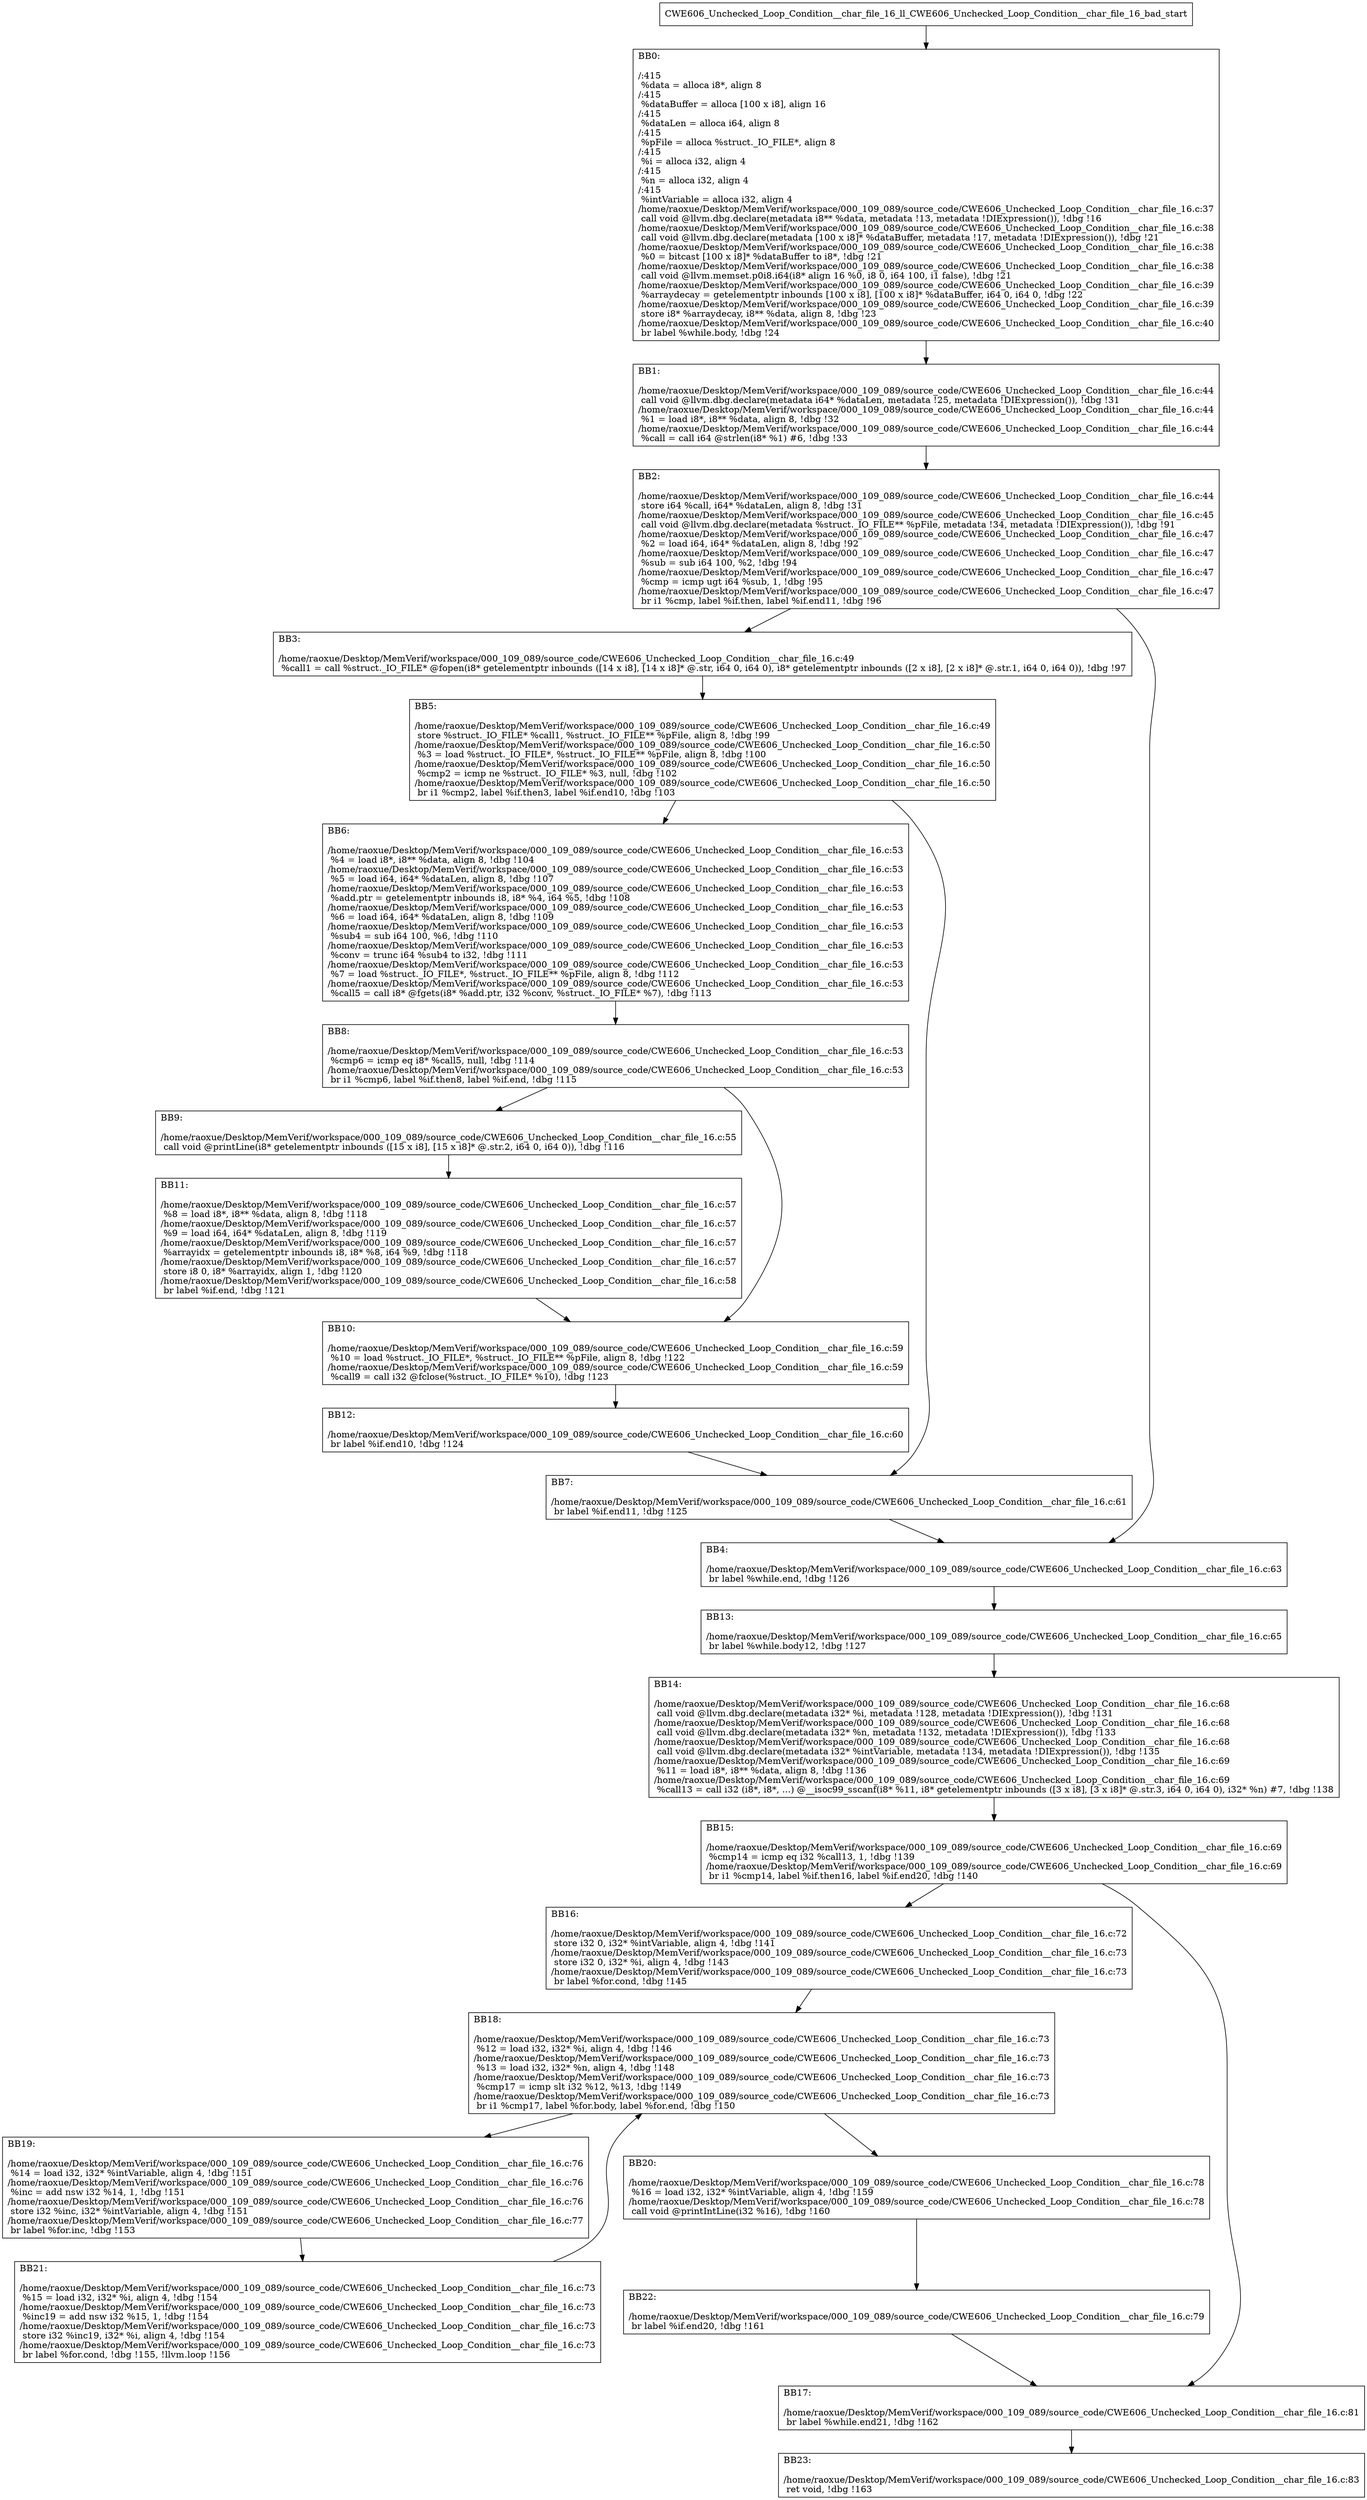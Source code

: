 digraph "CFG for'CWE606_Unchecked_Loop_Condition__char_file_16_ll_CWE606_Unchecked_Loop_Condition__char_file_16_bad' function" {
	BBCWE606_Unchecked_Loop_Condition__char_file_16_ll_CWE606_Unchecked_Loop_Condition__char_file_16_bad_start[shape=record,label="{CWE606_Unchecked_Loop_Condition__char_file_16_ll_CWE606_Unchecked_Loop_Condition__char_file_16_bad_start}"];
	BBCWE606_Unchecked_Loop_Condition__char_file_16_ll_CWE606_Unchecked_Loop_Condition__char_file_16_bad_start-> CWE606_Unchecked_Loop_Condition__char_file_16_ll_CWE606_Unchecked_Loop_Condition__char_file_16_badBB0;
	CWE606_Unchecked_Loop_Condition__char_file_16_ll_CWE606_Unchecked_Loop_Condition__char_file_16_badBB0 [shape=record, label="{BB0:\l\l/:415\l
  %data = alloca i8*, align 8\l
/:415\l
  %dataBuffer = alloca [100 x i8], align 16\l
/:415\l
  %dataLen = alloca i64, align 8\l
/:415\l
  %pFile = alloca %struct._IO_FILE*, align 8\l
/:415\l
  %i = alloca i32, align 4\l
/:415\l
  %n = alloca i32, align 4\l
/:415\l
  %intVariable = alloca i32, align 4\l
/home/raoxue/Desktop/MemVerif/workspace/000_109_089/source_code/CWE606_Unchecked_Loop_Condition__char_file_16.c:37\l
  call void @llvm.dbg.declare(metadata i8** %data, metadata !13, metadata !DIExpression()), !dbg !16\l
/home/raoxue/Desktop/MemVerif/workspace/000_109_089/source_code/CWE606_Unchecked_Loop_Condition__char_file_16.c:38\l
  call void @llvm.dbg.declare(metadata [100 x i8]* %dataBuffer, metadata !17, metadata !DIExpression()), !dbg !21\l
/home/raoxue/Desktop/MemVerif/workspace/000_109_089/source_code/CWE606_Unchecked_Loop_Condition__char_file_16.c:38\l
  %0 = bitcast [100 x i8]* %dataBuffer to i8*, !dbg !21\l
/home/raoxue/Desktop/MemVerif/workspace/000_109_089/source_code/CWE606_Unchecked_Loop_Condition__char_file_16.c:38\l
  call void @llvm.memset.p0i8.i64(i8* align 16 %0, i8 0, i64 100, i1 false), !dbg !21\l
/home/raoxue/Desktop/MemVerif/workspace/000_109_089/source_code/CWE606_Unchecked_Loop_Condition__char_file_16.c:39\l
  %arraydecay = getelementptr inbounds [100 x i8], [100 x i8]* %dataBuffer, i64 0, i64 0, !dbg !22\l
/home/raoxue/Desktop/MemVerif/workspace/000_109_089/source_code/CWE606_Unchecked_Loop_Condition__char_file_16.c:39\l
  store i8* %arraydecay, i8** %data, align 8, !dbg !23\l
/home/raoxue/Desktop/MemVerif/workspace/000_109_089/source_code/CWE606_Unchecked_Loop_Condition__char_file_16.c:40\l
  br label %while.body, !dbg !24\l
}"];
	CWE606_Unchecked_Loop_Condition__char_file_16_ll_CWE606_Unchecked_Loop_Condition__char_file_16_badBB0-> CWE606_Unchecked_Loop_Condition__char_file_16_ll_CWE606_Unchecked_Loop_Condition__char_file_16_badBB1;
	CWE606_Unchecked_Loop_Condition__char_file_16_ll_CWE606_Unchecked_Loop_Condition__char_file_16_badBB1 [shape=record, label="{BB1:\l\l/home/raoxue/Desktop/MemVerif/workspace/000_109_089/source_code/CWE606_Unchecked_Loop_Condition__char_file_16.c:44\l
  call void @llvm.dbg.declare(metadata i64* %dataLen, metadata !25, metadata !DIExpression()), !dbg !31\l
/home/raoxue/Desktop/MemVerif/workspace/000_109_089/source_code/CWE606_Unchecked_Loop_Condition__char_file_16.c:44\l
  %1 = load i8*, i8** %data, align 8, !dbg !32\l
/home/raoxue/Desktop/MemVerif/workspace/000_109_089/source_code/CWE606_Unchecked_Loop_Condition__char_file_16.c:44\l
  %call = call i64 @strlen(i8* %1) #6, !dbg !33\l
}"];
	CWE606_Unchecked_Loop_Condition__char_file_16_ll_CWE606_Unchecked_Loop_Condition__char_file_16_badBB1-> CWE606_Unchecked_Loop_Condition__char_file_16_ll_CWE606_Unchecked_Loop_Condition__char_file_16_badBB2;
	CWE606_Unchecked_Loop_Condition__char_file_16_ll_CWE606_Unchecked_Loop_Condition__char_file_16_badBB2 [shape=record, label="{BB2:\l\l/home/raoxue/Desktop/MemVerif/workspace/000_109_089/source_code/CWE606_Unchecked_Loop_Condition__char_file_16.c:44\l
  store i64 %call, i64* %dataLen, align 8, !dbg !31\l
/home/raoxue/Desktop/MemVerif/workspace/000_109_089/source_code/CWE606_Unchecked_Loop_Condition__char_file_16.c:45\l
  call void @llvm.dbg.declare(metadata %struct._IO_FILE** %pFile, metadata !34, metadata !DIExpression()), !dbg !91\l
/home/raoxue/Desktop/MemVerif/workspace/000_109_089/source_code/CWE606_Unchecked_Loop_Condition__char_file_16.c:47\l
  %2 = load i64, i64* %dataLen, align 8, !dbg !92\l
/home/raoxue/Desktop/MemVerif/workspace/000_109_089/source_code/CWE606_Unchecked_Loop_Condition__char_file_16.c:47\l
  %sub = sub i64 100, %2, !dbg !94\l
/home/raoxue/Desktop/MemVerif/workspace/000_109_089/source_code/CWE606_Unchecked_Loop_Condition__char_file_16.c:47\l
  %cmp = icmp ugt i64 %sub, 1, !dbg !95\l
/home/raoxue/Desktop/MemVerif/workspace/000_109_089/source_code/CWE606_Unchecked_Loop_Condition__char_file_16.c:47\l
  br i1 %cmp, label %if.then, label %if.end11, !dbg !96\l
}"];
	CWE606_Unchecked_Loop_Condition__char_file_16_ll_CWE606_Unchecked_Loop_Condition__char_file_16_badBB2-> CWE606_Unchecked_Loop_Condition__char_file_16_ll_CWE606_Unchecked_Loop_Condition__char_file_16_badBB3;
	CWE606_Unchecked_Loop_Condition__char_file_16_ll_CWE606_Unchecked_Loop_Condition__char_file_16_badBB2-> CWE606_Unchecked_Loop_Condition__char_file_16_ll_CWE606_Unchecked_Loop_Condition__char_file_16_badBB4;
	CWE606_Unchecked_Loop_Condition__char_file_16_ll_CWE606_Unchecked_Loop_Condition__char_file_16_badBB3 [shape=record, label="{BB3:\l\l/home/raoxue/Desktop/MemVerif/workspace/000_109_089/source_code/CWE606_Unchecked_Loop_Condition__char_file_16.c:49\l
  %call1 = call %struct._IO_FILE* @fopen(i8* getelementptr inbounds ([14 x i8], [14 x i8]* @.str, i64 0, i64 0), i8* getelementptr inbounds ([2 x i8], [2 x i8]* @.str.1, i64 0, i64 0)), !dbg !97\l
}"];
	CWE606_Unchecked_Loop_Condition__char_file_16_ll_CWE606_Unchecked_Loop_Condition__char_file_16_badBB3-> CWE606_Unchecked_Loop_Condition__char_file_16_ll_CWE606_Unchecked_Loop_Condition__char_file_16_badBB5;
	CWE606_Unchecked_Loop_Condition__char_file_16_ll_CWE606_Unchecked_Loop_Condition__char_file_16_badBB5 [shape=record, label="{BB5:\l\l/home/raoxue/Desktop/MemVerif/workspace/000_109_089/source_code/CWE606_Unchecked_Loop_Condition__char_file_16.c:49\l
  store %struct._IO_FILE* %call1, %struct._IO_FILE** %pFile, align 8, !dbg !99\l
/home/raoxue/Desktop/MemVerif/workspace/000_109_089/source_code/CWE606_Unchecked_Loop_Condition__char_file_16.c:50\l
  %3 = load %struct._IO_FILE*, %struct._IO_FILE** %pFile, align 8, !dbg !100\l
/home/raoxue/Desktop/MemVerif/workspace/000_109_089/source_code/CWE606_Unchecked_Loop_Condition__char_file_16.c:50\l
  %cmp2 = icmp ne %struct._IO_FILE* %3, null, !dbg !102\l
/home/raoxue/Desktop/MemVerif/workspace/000_109_089/source_code/CWE606_Unchecked_Loop_Condition__char_file_16.c:50\l
  br i1 %cmp2, label %if.then3, label %if.end10, !dbg !103\l
}"];
	CWE606_Unchecked_Loop_Condition__char_file_16_ll_CWE606_Unchecked_Loop_Condition__char_file_16_badBB5-> CWE606_Unchecked_Loop_Condition__char_file_16_ll_CWE606_Unchecked_Loop_Condition__char_file_16_badBB6;
	CWE606_Unchecked_Loop_Condition__char_file_16_ll_CWE606_Unchecked_Loop_Condition__char_file_16_badBB5-> CWE606_Unchecked_Loop_Condition__char_file_16_ll_CWE606_Unchecked_Loop_Condition__char_file_16_badBB7;
	CWE606_Unchecked_Loop_Condition__char_file_16_ll_CWE606_Unchecked_Loop_Condition__char_file_16_badBB6 [shape=record, label="{BB6:\l\l/home/raoxue/Desktop/MemVerif/workspace/000_109_089/source_code/CWE606_Unchecked_Loop_Condition__char_file_16.c:53\l
  %4 = load i8*, i8** %data, align 8, !dbg !104\l
/home/raoxue/Desktop/MemVerif/workspace/000_109_089/source_code/CWE606_Unchecked_Loop_Condition__char_file_16.c:53\l
  %5 = load i64, i64* %dataLen, align 8, !dbg !107\l
/home/raoxue/Desktop/MemVerif/workspace/000_109_089/source_code/CWE606_Unchecked_Loop_Condition__char_file_16.c:53\l
  %add.ptr = getelementptr inbounds i8, i8* %4, i64 %5, !dbg !108\l
/home/raoxue/Desktop/MemVerif/workspace/000_109_089/source_code/CWE606_Unchecked_Loop_Condition__char_file_16.c:53\l
  %6 = load i64, i64* %dataLen, align 8, !dbg !109\l
/home/raoxue/Desktop/MemVerif/workspace/000_109_089/source_code/CWE606_Unchecked_Loop_Condition__char_file_16.c:53\l
  %sub4 = sub i64 100, %6, !dbg !110\l
/home/raoxue/Desktop/MemVerif/workspace/000_109_089/source_code/CWE606_Unchecked_Loop_Condition__char_file_16.c:53\l
  %conv = trunc i64 %sub4 to i32, !dbg !111\l
/home/raoxue/Desktop/MemVerif/workspace/000_109_089/source_code/CWE606_Unchecked_Loop_Condition__char_file_16.c:53\l
  %7 = load %struct._IO_FILE*, %struct._IO_FILE** %pFile, align 8, !dbg !112\l
/home/raoxue/Desktop/MemVerif/workspace/000_109_089/source_code/CWE606_Unchecked_Loop_Condition__char_file_16.c:53\l
  %call5 = call i8* @fgets(i8* %add.ptr, i32 %conv, %struct._IO_FILE* %7), !dbg !113\l
}"];
	CWE606_Unchecked_Loop_Condition__char_file_16_ll_CWE606_Unchecked_Loop_Condition__char_file_16_badBB6-> CWE606_Unchecked_Loop_Condition__char_file_16_ll_CWE606_Unchecked_Loop_Condition__char_file_16_badBB8;
	CWE606_Unchecked_Loop_Condition__char_file_16_ll_CWE606_Unchecked_Loop_Condition__char_file_16_badBB8 [shape=record, label="{BB8:\l\l/home/raoxue/Desktop/MemVerif/workspace/000_109_089/source_code/CWE606_Unchecked_Loop_Condition__char_file_16.c:53\l
  %cmp6 = icmp eq i8* %call5, null, !dbg !114\l
/home/raoxue/Desktop/MemVerif/workspace/000_109_089/source_code/CWE606_Unchecked_Loop_Condition__char_file_16.c:53\l
  br i1 %cmp6, label %if.then8, label %if.end, !dbg !115\l
}"];
	CWE606_Unchecked_Loop_Condition__char_file_16_ll_CWE606_Unchecked_Loop_Condition__char_file_16_badBB8-> CWE606_Unchecked_Loop_Condition__char_file_16_ll_CWE606_Unchecked_Loop_Condition__char_file_16_badBB9;
	CWE606_Unchecked_Loop_Condition__char_file_16_ll_CWE606_Unchecked_Loop_Condition__char_file_16_badBB8-> CWE606_Unchecked_Loop_Condition__char_file_16_ll_CWE606_Unchecked_Loop_Condition__char_file_16_badBB10;
	CWE606_Unchecked_Loop_Condition__char_file_16_ll_CWE606_Unchecked_Loop_Condition__char_file_16_badBB9 [shape=record, label="{BB9:\l\l/home/raoxue/Desktop/MemVerif/workspace/000_109_089/source_code/CWE606_Unchecked_Loop_Condition__char_file_16.c:55\l
  call void @printLine(i8* getelementptr inbounds ([15 x i8], [15 x i8]* @.str.2, i64 0, i64 0)), !dbg !116\l
}"];
	CWE606_Unchecked_Loop_Condition__char_file_16_ll_CWE606_Unchecked_Loop_Condition__char_file_16_badBB9-> CWE606_Unchecked_Loop_Condition__char_file_16_ll_CWE606_Unchecked_Loop_Condition__char_file_16_badBB11;
	CWE606_Unchecked_Loop_Condition__char_file_16_ll_CWE606_Unchecked_Loop_Condition__char_file_16_badBB11 [shape=record, label="{BB11:\l\l/home/raoxue/Desktop/MemVerif/workspace/000_109_089/source_code/CWE606_Unchecked_Loop_Condition__char_file_16.c:57\l
  %8 = load i8*, i8** %data, align 8, !dbg !118\l
/home/raoxue/Desktop/MemVerif/workspace/000_109_089/source_code/CWE606_Unchecked_Loop_Condition__char_file_16.c:57\l
  %9 = load i64, i64* %dataLen, align 8, !dbg !119\l
/home/raoxue/Desktop/MemVerif/workspace/000_109_089/source_code/CWE606_Unchecked_Loop_Condition__char_file_16.c:57\l
  %arrayidx = getelementptr inbounds i8, i8* %8, i64 %9, !dbg !118\l
/home/raoxue/Desktop/MemVerif/workspace/000_109_089/source_code/CWE606_Unchecked_Loop_Condition__char_file_16.c:57\l
  store i8 0, i8* %arrayidx, align 1, !dbg !120\l
/home/raoxue/Desktop/MemVerif/workspace/000_109_089/source_code/CWE606_Unchecked_Loop_Condition__char_file_16.c:58\l
  br label %if.end, !dbg !121\l
}"];
	CWE606_Unchecked_Loop_Condition__char_file_16_ll_CWE606_Unchecked_Loop_Condition__char_file_16_badBB11-> CWE606_Unchecked_Loop_Condition__char_file_16_ll_CWE606_Unchecked_Loop_Condition__char_file_16_badBB10;
	CWE606_Unchecked_Loop_Condition__char_file_16_ll_CWE606_Unchecked_Loop_Condition__char_file_16_badBB10 [shape=record, label="{BB10:\l\l/home/raoxue/Desktop/MemVerif/workspace/000_109_089/source_code/CWE606_Unchecked_Loop_Condition__char_file_16.c:59\l
  %10 = load %struct._IO_FILE*, %struct._IO_FILE** %pFile, align 8, !dbg !122\l
/home/raoxue/Desktop/MemVerif/workspace/000_109_089/source_code/CWE606_Unchecked_Loop_Condition__char_file_16.c:59\l
  %call9 = call i32 @fclose(%struct._IO_FILE* %10), !dbg !123\l
}"];
	CWE606_Unchecked_Loop_Condition__char_file_16_ll_CWE606_Unchecked_Loop_Condition__char_file_16_badBB10-> CWE606_Unchecked_Loop_Condition__char_file_16_ll_CWE606_Unchecked_Loop_Condition__char_file_16_badBB12;
	CWE606_Unchecked_Loop_Condition__char_file_16_ll_CWE606_Unchecked_Loop_Condition__char_file_16_badBB12 [shape=record, label="{BB12:\l\l/home/raoxue/Desktop/MemVerif/workspace/000_109_089/source_code/CWE606_Unchecked_Loop_Condition__char_file_16.c:60\l
  br label %if.end10, !dbg !124\l
}"];
	CWE606_Unchecked_Loop_Condition__char_file_16_ll_CWE606_Unchecked_Loop_Condition__char_file_16_badBB12-> CWE606_Unchecked_Loop_Condition__char_file_16_ll_CWE606_Unchecked_Loop_Condition__char_file_16_badBB7;
	CWE606_Unchecked_Loop_Condition__char_file_16_ll_CWE606_Unchecked_Loop_Condition__char_file_16_badBB7 [shape=record, label="{BB7:\l\l/home/raoxue/Desktop/MemVerif/workspace/000_109_089/source_code/CWE606_Unchecked_Loop_Condition__char_file_16.c:61\l
  br label %if.end11, !dbg !125\l
}"];
	CWE606_Unchecked_Loop_Condition__char_file_16_ll_CWE606_Unchecked_Loop_Condition__char_file_16_badBB7-> CWE606_Unchecked_Loop_Condition__char_file_16_ll_CWE606_Unchecked_Loop_Condition__char_file_16_badBB4;
	CWE606_Unchecked_Loop_Condition__char_file_16_ll_CWE606_Unchecked_Loop_Condition__char_file_16_badBB4 [shape=record, label="{BB4:\l\l/home/raoxue/Desktop/MemVerif/workspace/000_109_089/source_code/CWE606_Unchecked_Loop_Condition__char_file_16.c:63\l
  br label %while.end, !dbg !126\l
}"];
	CWE606_Unchecked_Loop_Condition__char_file_16_ll_CWE606_Unchecked_Loop_Condition__char_file_16_badBB4-> CWE606_Unchecked_Loop_Condition__char_file_16_ll_CWE606_Unchecked_Loop_Condition__char_file_16_badBB13;
	CWE606_Unchecked_Loop_Condition__char_file_16_ll_CWE606_Unchecked_Loop_Condition__char_file_16_badBB13 [shape=record, label="{BB13:\l\l/home/raoxue/Desktop/MemVerif/workspace/000_109_089/source_code/CWE606_Unchecked_Loop_Condition__char_file_16.c:65\l
  br label %while.body12, !dbg !127\l
}"];
	CWE606_Unchecked_Loop_Condition__char_file_16_ll_CWE606_Unchecked_Loop_Condition__char_file_16_badBB13-> CWE606_Unchecked_Loop_Condition__char_file_16_ll_CWE606_Unchecked_Loop_Condition__char_file_16_badBB14;
	CWE606_Unchecked_Loop_Condition__char_file_16_ll_CWE606_Unchecked_Loop_Condition__char_file_16_badBB14 [shape=record, label="{BB14:\l\l/home/raoxue/Desktop/MemVerif/workspace/000_109_089/source_code/CWE606_Unchecked_Loop_Condition__char_file_16.c:68\l
  call void @llvm.dbg.declare(metadata i32* %i, metadata !128, metadata !DIExpression()), !dbg !131\l
/home/raoxue/Desktop/MemVerif/workspace/000_109_089/source_code/CWE606_Unchecked_Loop_Condition__char_file_16.c:68\l
  call void @llvm.dbg.declare(metadata i32* %n, metadata !132, metadata !DIExpression()), !dbg !133\l
/home/raoxue/Desktop/MemVerif/workspace/000_109_089/source_code/CWE606_Unchecked_Loop_Condition__char_file_16.c:68\l
  call void @llvm.dbg.declare(metadata i32* %intVariable, metadata !134, metadata !DIExpression()), !dbg !135\l
/home/raoxue/Desktop/MemVerif/workspace/000_109_089/source_code/CWE606_Unchecked_Loop_Condition__char_file_16.c:69\l
  %11 = load i8*, i8** %data, align 8, !dbg !136\l
/home/raoxue/Desktop/MemVerif/workspace/000_109_089/source_code/CWE606_Unchecked_Loop_Condition__char_file_16.c:69\l
  %call13 = call i32 (i8*, i8*, ...) @__isoc99_sscanf(i8* %11, i8* getelementptr inbounds ([3 x i8], [3 x i8]* @.str.3, i64 0, i64 0), i32* %n) #7, !dbg !138\l
}"];
	CWE606_Unchecked_Loop_Condition__char_file_16_ll_CWE606_Unchecked_Loop_Condition__char_file_16_badBB14-> CWE606_Unchecked_Loop_Condition__char_file_16_ll_CWE606_Unchecked_Loop_Condition__char_file_16_badBB15;
	CWE606_Unchecked_Loop_Condition__char_file_16_ll_CWE606_Unchecked_Loop_Condition__char_file_16_badBB15 [shape=record, label="{BB15:\l\l/home/raoxue/Desktop/MemVerif/workspace/000_109_089/source_code/CWE606_Unchecked_Loop_Condition__char_file_16.c:69\l
  %cmp14 = icmp eq i32 %call13, 1, !dbg !139\l
/home/raoxue/Desktop/MemVerif/workspace/000_109_089/source_code/CWE606_Unchecked_Loop_Condition__char_file_16.c:69\l
  br i1 %cmp14, label %if.then16, label %if.end20, !dbg !140\l
}"];
	CWE606_Unchecked_Loop_Condition__char_file_16_ll_CWE606_Unchecked_Loop_Condition__char_file_16_badBB15-> CWE606_Unchecked_Loop_Condition__char_file_16_ll_CWE606_Unchecked_Loop_Condition__char_file_16_badBB16;
	CWE606_Unchecked_Loop_Condition__char_file_16_ll_CWE606_Unchecked_Loop_Condition__char_file_16_badBB15-> CWE606_Unchecked_Loop_Condition__char_file_16_ll_CWE606_Unchecked_Loop_Condition__char_file_16_badBB17;
	CWE606_Unchecked_Loop_Condition__char_file_16_ll_CWE606_Unchecked_Loop_Condition__char_file_16_badBB16 [shape=record, label="{BB16:\l\l/home/raoxue/Desktop/MemVerif/workspace/000_109_089/source_code/CWE606_Unchecked_Loop_Condition__char_file_16.c:72\l
  store i32 0, i32* %intVariable, align 4, !dbg !141\l
/home/raoxue/Desktop/MemVerif/workspace/000_109_089/source_code/CWE606_Unchecked_Loop_Condition__char_file_16.c:73\l
  store i32 0, i32* %i, align 4, !dbg !143\l
/home/raoxue/Desktop/MemVerif/workspace/000_109_089/source_code/CWE606_Unchecked_Loop_Condition__char_file_16.c:73\l
  br label %for.cond, !dbg !145\l
}"];
	CWE606_Unchecked_Loop_Condition__char_file_16_ll_CWE606_Unchecked_Loop_Condition__char_file_16_badBB16-> CWE606_Unchecked_Loop_Condition__char_file_16_ll_CWE606_Unchecked_Loop_Condition__char_file_16_badBB18;
	CWE606_Unchecked_Loop_Condition__char_file_16_ll_CWE606_Unchecked_Loop_Condition__char_file_16_badBB18 [shape=record, label="{BB18:\l\l/home/raoxue/Desktop/MemVerif/workspace/000_109_089/source_code/CWE606_Unchecked_Loop_Condition__char_file_16.c:73\l
  %12 = load i32, i32* %i, align 4, !dbg !146\l
/home/raoxue/Desktop/MemVerif/workspace/000_109_089/source_code/CWE606_Unchecked_Loop_Condition__char_file_16.c:73\l
  %13 = load i32, i32* %n, align 4, !dbg !148\l
/home/raoxue/Desktop/MemVerif/workspace/000_109_089/source_code/CWE606_Unchecked_Loop_Condition__char_file_16.c:73\l
  %cmp17 = icmp slt i32 %12, %13, !dbg !149\l
/home/raoxue/Desktop/MemVerif/workspace/000_109_089/source_code/CWE606_Unchecked_Loop_Condition__char_file_16.c:73\l
  br i1 %cmp17, label %for.body, label %for.end, !dbg !150\l
}"];
	CWE606_Unchecked_Loop_Condition__char_file_16_ll_CWE606_Unchecked_Loop_Condition__char_file_16_badBB18-> CWE606_Unchecked_Loop_Condition__char_file_16_ll_CWE606_Unchecked_Loop_Condition__char_file_16_badBB19;
	CWE606_Unchecked_Loop_Condition__char_file_16_ll_CWE606_Unchecked_Loop_Condition__char_file_16_badBB18-> CWE606_Unchecked_Loop_Condition__char_file_16_ll_CWE606_Unchecked_Loop_Condition__char_file_16_badBB20;
	CWE606_Unchecked_Loop_Condition__char_file_16_ll_CWE606_Unchecked_Loop_Condition__char_file_16_badBB19 [shape=record, label="{BB19:\l\l/home/raoxue/Desktop/MemVerif/workspace/000_109_089/source_code/CWE606_Unchecked_Loop_Condition__char_file_16.c:76\l
  %14 = load i32, i32* %intVariable, align 4, !dbg !151\l
/home/raoxue/Desktop/MemVerif/workspace/000_109_089/source_code/CWE606_Unchecked_Loop_Condition__char_file_16.c:76\l
  %inc = add nsw i32 %14, 1, !dbg !151\l
/home/raoxue/Desktop/MemVerif/workspace/000_109_089/source_code/CWE606_Unchecked_Loop_Condition__char_file_16.c:76\l
  store i32 %inc, i32* %intVariable, align 4, !dbg !151\l
/home/raoxue/Desktop/MemVerif/workspace/000_109_089/source_code/CWE606_Unchecked_Loop_Condition__char_file_16.c:77\l
  br label %for.inc, !dbg !153\l
}"];
	CWE606_Unchecked_Loop_Condition__char_file_16_ll_CWE606_Unchecked_Loop_Condition__char_file_16_badBB19-> CWE606_Unchecked_Loop_Condition__char_file_16_ll_CWE606_Unchecked_Loop_Condition__char_file_16_badBB21;
	CWE606_Unchecked_Loop_Condition__char_file_16_ll_CWE606_Unchecked_Loop_Condition__char_file_16_badBB21 [shape=record, label="{BB21:\l\l/home/raoxue/Desktop/MemVerif/workspace/000_109_089/source_code/CWE606_Unchecked_Loop_Condition__char_file_16.c:73\l
  %15 = load i32, i32* %i, align 4, !dbg !154\l
/home/raoxue/Desktop/MemVerif/workspace/000_109_089/source_code/CWE606_Unchecked_Loop_Condition__char_file_16.c:73\l
  %inc19 = add nsw i32 %15, 1, !dbg !154\l
/home/raoxue/Desktop/MemVerif/workspace/000_109_089/source_code/CWE606_Unchecked_Loop_Condition__char_file_16.c:73\l
  store i32 %inc19, i32* %i, align 4, !dbg !154\l
/home/raoxue/Desktop/MemVerif/workspace/000_109_089/source_code/CWE606_Unchecked_Loop_Condition__char_file_16.c:73\l
  br label %for.cond, !dbg !155, !llvm.loop !156\l
}"];
	CWE606_Unchecked_Loop_Condition__char_file_16_ll_CWE606_Unchecked_Loop_Condition__char_file_16_badBB21-> CWE606_Unchecked_Loop_Condition__char_file_16_ll_CWE606_Unchecked_Loop_Condition__char_file_16_badBB18;
	CWE606_Unchecked_Loop_Condition__char_file_16_ll_CWE606_Unchecked_Loop_Condition__char_file_16_badBB20 [shape=record, label="{BB20:\l\l/home/raoxue/Desktop/MemVerif/workspace/000_109_089/source_code/CWE606_Unchecked_Loop_Condition__char_file_16.c:78\l
  %16 = load i32, i32* %intVariable, align 4, !dbg !159\l
/home/raoxue/Desktop/MemVerif/workspace/000_109_089/source_code/CWE606_Unchecked_Loop_Condition__char_file_16.c:78\l
  call void @printIntLine(i32 %16), !dbg !160\l
}"];
	CWE606_Unchecked_Loop_Condition__char_file_16_ll_CWE606_Unchecked_Loop_Condition__char_file_16_badBB20-> CWE606_Unchecked_Loop_Condition__char_file_16_ll_CWE606_Unchecked_Loop_Condition__char_file_16_badBB22;
	CWE606_Unchecked_Loop_Condition__char_file_16_ll_CWE606_Unchecked_Loop_Condition__char_file_16_badBB22 [shape=record, label="{BB22:\l\l/home/raoxue/Desktop/MemVerif/workspace/000_109_089/source_code/CWE606_Unchecked_Loop_Condition__char_file_16.c:79\l
  br label %if.end20, !dbg !161\l
}"];
	CWE606_Unchecked_Loop_Condition__char_file_16_ll_CWE606_Unchecked_Loop_Condition__char_file_16_badBB22-> CWE606_Unchecked_Loop_Condition__char_file_16_ll_CWE606_Unchecked_Loop_Condition__char_file_16_badBB17;
	CWE606_Unchecked_Loop_Condition__char_file_16_ll_CWE606_Unchecked_Loop_Condition__char_file_16_badBB17 [shape=record, label="{BB17:\l\l/home/raoxue/Desktop/MemVerif/workspace/000_109_089/source_code/CWE606_Unchecked_Loop_Condition__char_file_16.c:81\l
  br label %while.end21, !dbg !162\l
}"];
	CWE606_Unchecked_Loop_Condition__char_file_16_ll_CWE606_Unchecked_Loop_Condition__char_file_16_badBB17-> CWE606_Unchecked_Loop_Condition__char_file_16_ll_CWE606_Unchecked_Loop_Condition__char_file_16_badBB23;
	CWE606_Unchecked_Loop_Condition__char_file_16_ll_CWE606_Unchecked_Loop_Condition__char_file_16_badBB23 [shape=record, label="{BB23:\l\l/home/raoxue/Desktop/MemVerif/workspace/000_109_089/source_code/CWE606_Unchecked_Loop_Condition__char_file_16.c:83\l
  ret void, !dbg !163\l
}"];
}
